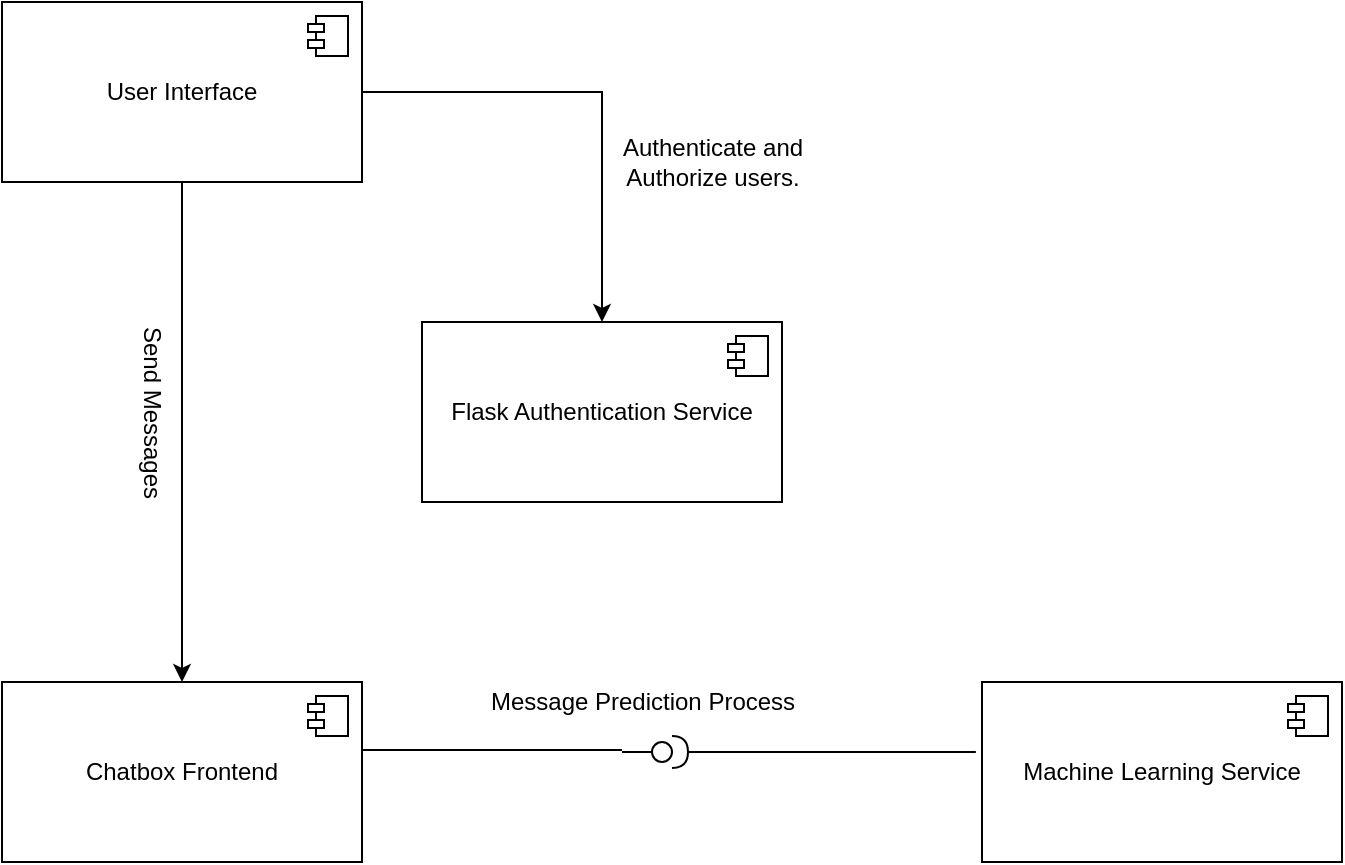 <mxfile version="21.1.4" type="github">
  <diagram name="Page-1" id="sR1uYgtzf8K-KDUUYCDu">
    <mxGraphModel dx="1434" dy="738" grid="1" gridSize="10" guides="1" tooltips="1" connect="1" arrows="1" fold="1" page="1" pageScale="1" pageWidth="850" pageHeight="1100" math="0" shadow="0">
      <root>
        <mxCell id="0" />
        <mxCell id="1" parent="0" />
        <mxCell id="qAvzf4cSGSpqjO5PQlvM-9" style="edgeStyle=orthogonalEdgeStyle;rounded=0;orthogonalLoop=1;jettySize=auto;html=1;entryX=0.5;entryY=0;entryDx=0;entryDy=0;" edge="1" parent="1" source="qAvzf4cSGSpqjO5PQlvM-1" target="qAvzf4cSGSpqjO5PQlvM-3">
          <mxGeometry relative="1" as="geometry" />
        </mxCell>
        <mxCell id="qAvzf4cSGSpqjO5PQlvM-10" style="edgeStyle=orthogonalEdgeStyle;rounded=0;orthogonalLoop=1;jettySize=auto;html=1;exitX=0.5;exitY=1;exitDx=0;exitDy=0;entryX=0.5;entryY=0;entryDx=0;entryDy=0;" edge="1" parent="1" source="qAvzf4cSGSpqjO5PQlvM-1" target="qAvzf4cSGSpqjO5PQlvM-5">
          <mxGeometry relative="1" as="geometry" />
        </mxCell>
        <mxCell id="qAvzf4cSGSpqjO5PQlvM-1" value="User Interface" style="html=1;dropTarget=0;whiteSpace=wrap;" vertex="1" parent="1">
          <mxGeometry x="90" y="70" width="180" height="90" as="geometry" />
        </mxCell>
        <mxCell id="qAvzf4cSGSpqjO5PQlvM-2" value="" style="shape=module;jettyWidth=8;jettyHeight=4;" vertex="1" parent="qAvzf4cSGSpqjO5PQlvM-1">
          <mxGeometry x="1" width="20" height="20" relative="1" as="geometry">
            <mxPoint x="-27" y="7" as="offset" />
          </mxGeometry>
        </mxCell>
        <mxCell id="qAvzf4cSGSpqjO5PQlvM-3" value="Flask Authentication Service" style="html=1;dropTarget=0;whiteSpace=wrap;" vertex="1" parent="1">
          <mxGeometry x="300" y="230" width="180" height="90" as="geometry" />
        </mxCell>
        <mxCell id="qAvzf4cSGSpqjO5PQlvM-4" value="" style="shape=module;jettyWidth=8;jettyHeight=4;" vertex="1" parent="qAvzf4cSGSpqjO5PQlvM-3">
          <mxGeometry x="1" width="20" height="20" relative="1" as="geometry">
            <mxPoint x="-27" y="7" as="offset" />
          </mxGeometry>
        </mxCell>
        <mxCell id="qAvzf4cSGSpqjO5PQlvM-5" value="Chatbox Frontend" style="html=1;dropTarget=0;whiteSpace=wrap;" vertex="1" parent="1">
          <mxGeometry x="90" y="410" width="180" height="90" as="geometry" />
        </mxCell>
        <mxCell id="qAvzf4cSGSpqjO5PQlvM-6" value="" style="shape=module;jettyWidth=8;jettyHeight=4;" vertex="1" parent="qAvzf4cSGSpqjO5PQlvM-5">
          <mxGeometry x="1" width="20" height="20" relative="1" as="geometry">
            <mxPoint x="-27" y="7" as="offset" />
          </mxGeometry>
        </mxCell>
        <mxCell id="qAvzf4cSGSpqjO5PQlvM-7" value="Machine Learning Service" style="html=1;dropTarget=0;whiteSpace=wrap;" vertex="1" parent="1">
          <mxGeometry x="580" y="410" width="180" height="90" as="geometry" />
        </mxCell>
        <mxCell id="qAvzf4cSGSpqjO5PQlvM-8" value="" style="shape=module;jettyWidth=8;jettyHeight=4;" vertex="1" parent="qAvzf4cSGSpqjO5PQlvM-7">
          <mxGeometry x="1" width="20" height="20" relative="1" as="geometry">
            <mxPoint x="-27" y="7" as="offset" />
          </mxGeometry>
        </mxCell>
        <mxCell id="qAvzf4cSGSpqjO5PQlvM-14" value="" style="rounded=0;orthogonalLoop=1;jettySize=auto;html=1;endArrow=none;endFill=0;sketch=0;sourcePerimeterSpacing=0;targetPerimeterSpacing=0;" edge="1" target="qAvzf4cSGSpqjO5PQlvM-16" parent="1">
          <mxGeometry relative="1" as="geometry">
            <mxPoint x="400" y="445" as="sourcePoint" />
          </mxGeometry>
        </mxCell>
        <mxCell id="qAvzf4cSGSpqjO5PQlvM-15" value="" style="rounded=0;orthogonalLoop=1;jettySize=auto;html=1;endArrow=halfCircle;endFill=0;endSize=6;strokeWidth=1;sketch=0;" edge="1" parent="1" source="qAvzf4cSGSpqjO5PQlvM-16">
          <mxGeometry relative="1" as="geometry">
            <mxPoint x="480" y="445" as="sourcePoint" />
            <mxPoint x="420" y="445" as="targetPoint" />
          </mxGeometry>
        </mxCell>
        <mxCell id="qAvzf4cSGSpqjO5PQlvM-18" value="" style="rounded=0;orthogonalLoop=1;jettySize=auto;html=1;endArrow=halfCircle;endFill=0;endSize=6;strokeWidth=1;sketch=0;exitX=-0.017;exitY=0.389;exitDx=0;exitDy=0;exitPerimeter=0;" edge="1" parent="1" source="qAvzf4cSGSpqjO5PQlvM-7" target="qAvzf4cSGSpqjO5PQlvM-16">
          <mxGeometry relative="1" as="geometry">
            <mxPoint x="480" y="445" as="sourcePoint" />
            <mxPoint x="420" y="445" as="targetPoint" />
          </mxGeometry>
        </mxCell>
        <mxCell id="qAvzf4cSGSpqjO5PQlvM-16" value="" style="ellipse;whiteSpace=wrap;html=1;align=center;aspect=fixed;resizable=0;points=[];outlineConnect=0;sketch=0;" vertex="1" parent="1">
          <mxGeometry x="415" y="440" width="10" height="10" as="geometry" />
        </mxCell>
        <mxCell id="qAvzf4cSGSpqjO5PQlvM-20" value="" style="line;strokeWidth=1;fillColor=none;align=left;verticalAlign=middle;spacingTop=-1;spacingLeft=3;spacingRight=3;rotatable=0;labelPosition=right;points=[];portConstraint=eastwest;strokeColor=inherit;" vertex="1" parent="1">
          <mxGeometry x="270" y="440" width="130" height="8" as="geometry" />
        </mxCell>
        <mxCell id="qAvzf4cSGSpqjO5PQlvM-21" value="Message Prediction Process" style="text;html=1;align=center;verticalAlign=middle;resizable=0;points=[];autosize=1;strokeColor=none;fillColor=none;" vertex="1" parent="1">
          <mxGeometry x="320" y="405" width="180" height="30" as="geometry" />
        </mxCell>
        <mxCell id="qAvzf4cSGSpqjO5PQlvM-22" value="Send Messages" style="text;html=1;align=center;verticalAlign=middle;resizable=0;points=[];autosize=1;strokeColor=none;fillColor=none;rotation=90;" vertex="1" parent="1">
          <mxGeometry x="110" y="260" width="110" height="30" as="geometry" />
        </mxCell>
        <mxCell id="qAvzf4cSGSpqjO5PQlvM-23" value="Authenticate and&lt;br&gt;Authorize users." style="text;html=1;align=center;verticalAlign=middle;resizable=0;points=[];autosize=1;strokeColor=none;fillColor=none;" vertex="1" parent="1">
          <mxGeometry x="390" y="130" width="110" height="40" as="geometry" />
        </mxCell>
      </root>
    </mxGraphModel>
  </diagram>
</mxfile>
